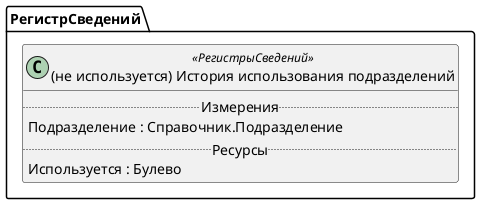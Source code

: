 ﻿@startuml УдалитьИсторияИспользованияПодразделений
'!include templates.wsd
'..\include templates.wsd
class РегистрСведений.УдалитьИсторияИспользованияПодразделений as "(не используется) История использования подразделений" <<РегистрыСведений>>
{
..Измерения..
Подразделение : Справочник.Подразделение
..Ресурсы..
Используется : Булево
}
@enduml

